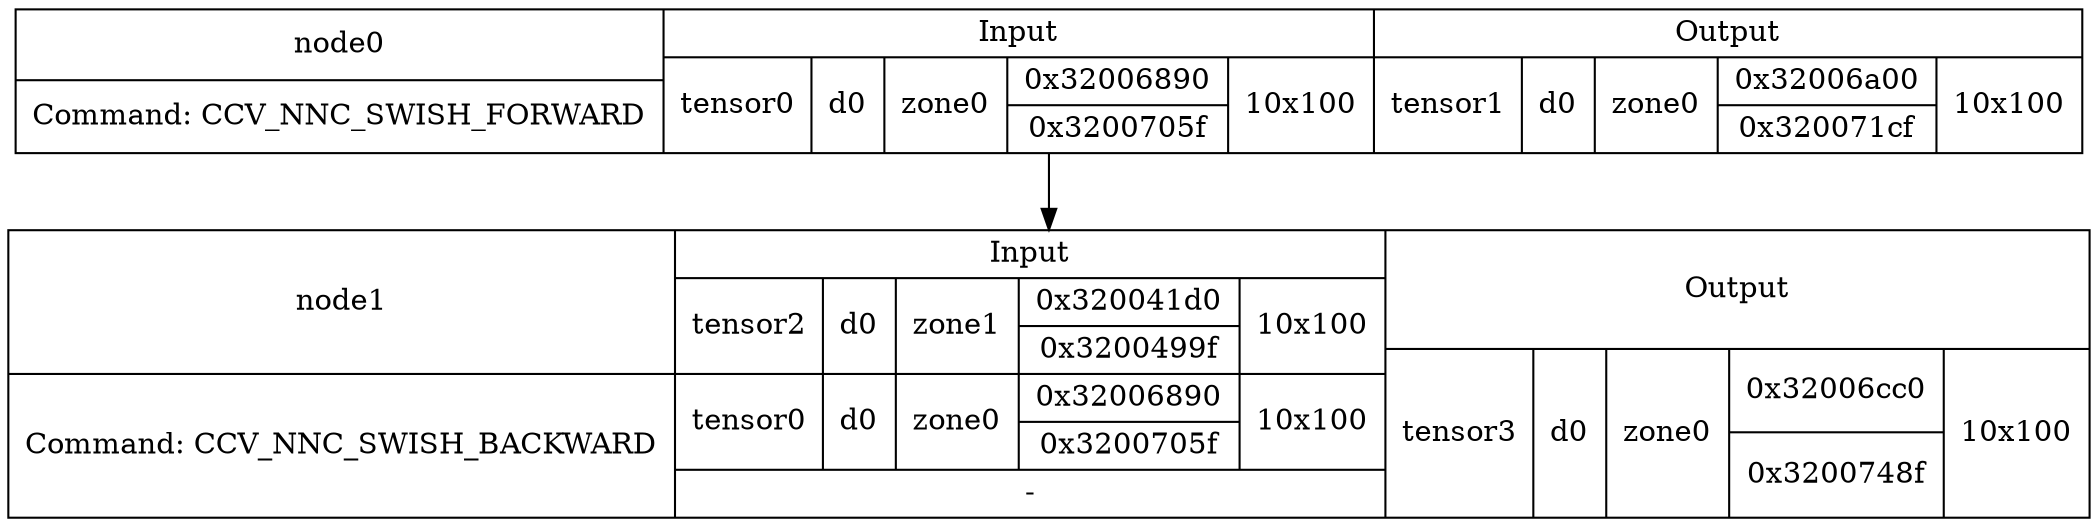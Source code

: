 digraph G {
compound=true;
node0 [shape=record,label="{node0|Command: CCV_NNC_SWISH_FORWARD}|{Input|{tensor0|d0|zone0|{0x32006890|0x3200705f}|10x100}}|{Output|{tensor1|d0|zone0|{0x32006a00|0x320071cf}|10x100}}"];
node1 [shape=record,label="{node1|Command: CCV_NNC_SWISH_BACKWARD}|{Input|{tensor2|d0|zone1|{0x320041d0|0x3200499f}|10x100}|{tensor0|d0|zone0|{0x32006890|0x3200705f}|10x100}|-}|{Output|{tensor3|d0|zone0|{0x32006cc0|0x3200748f}|10x100}}"];
node0 -> node1;
}
